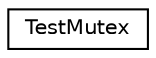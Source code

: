 digraph "Graphical Class Hierarchy"
{
  edge [fontname="Helvetica",fontsize="10",labelfontname="Helvetica",labelfontsize="10"];
  node [fontname="Helvetica",fontsize="10",shape=record];
  rankdir="LR";
  Node0 [label="TestMutex",height=0.2,width=0.4,color="black", fillcolor="white", style="filled",URL="$struct_test_mutex.html"];
}
